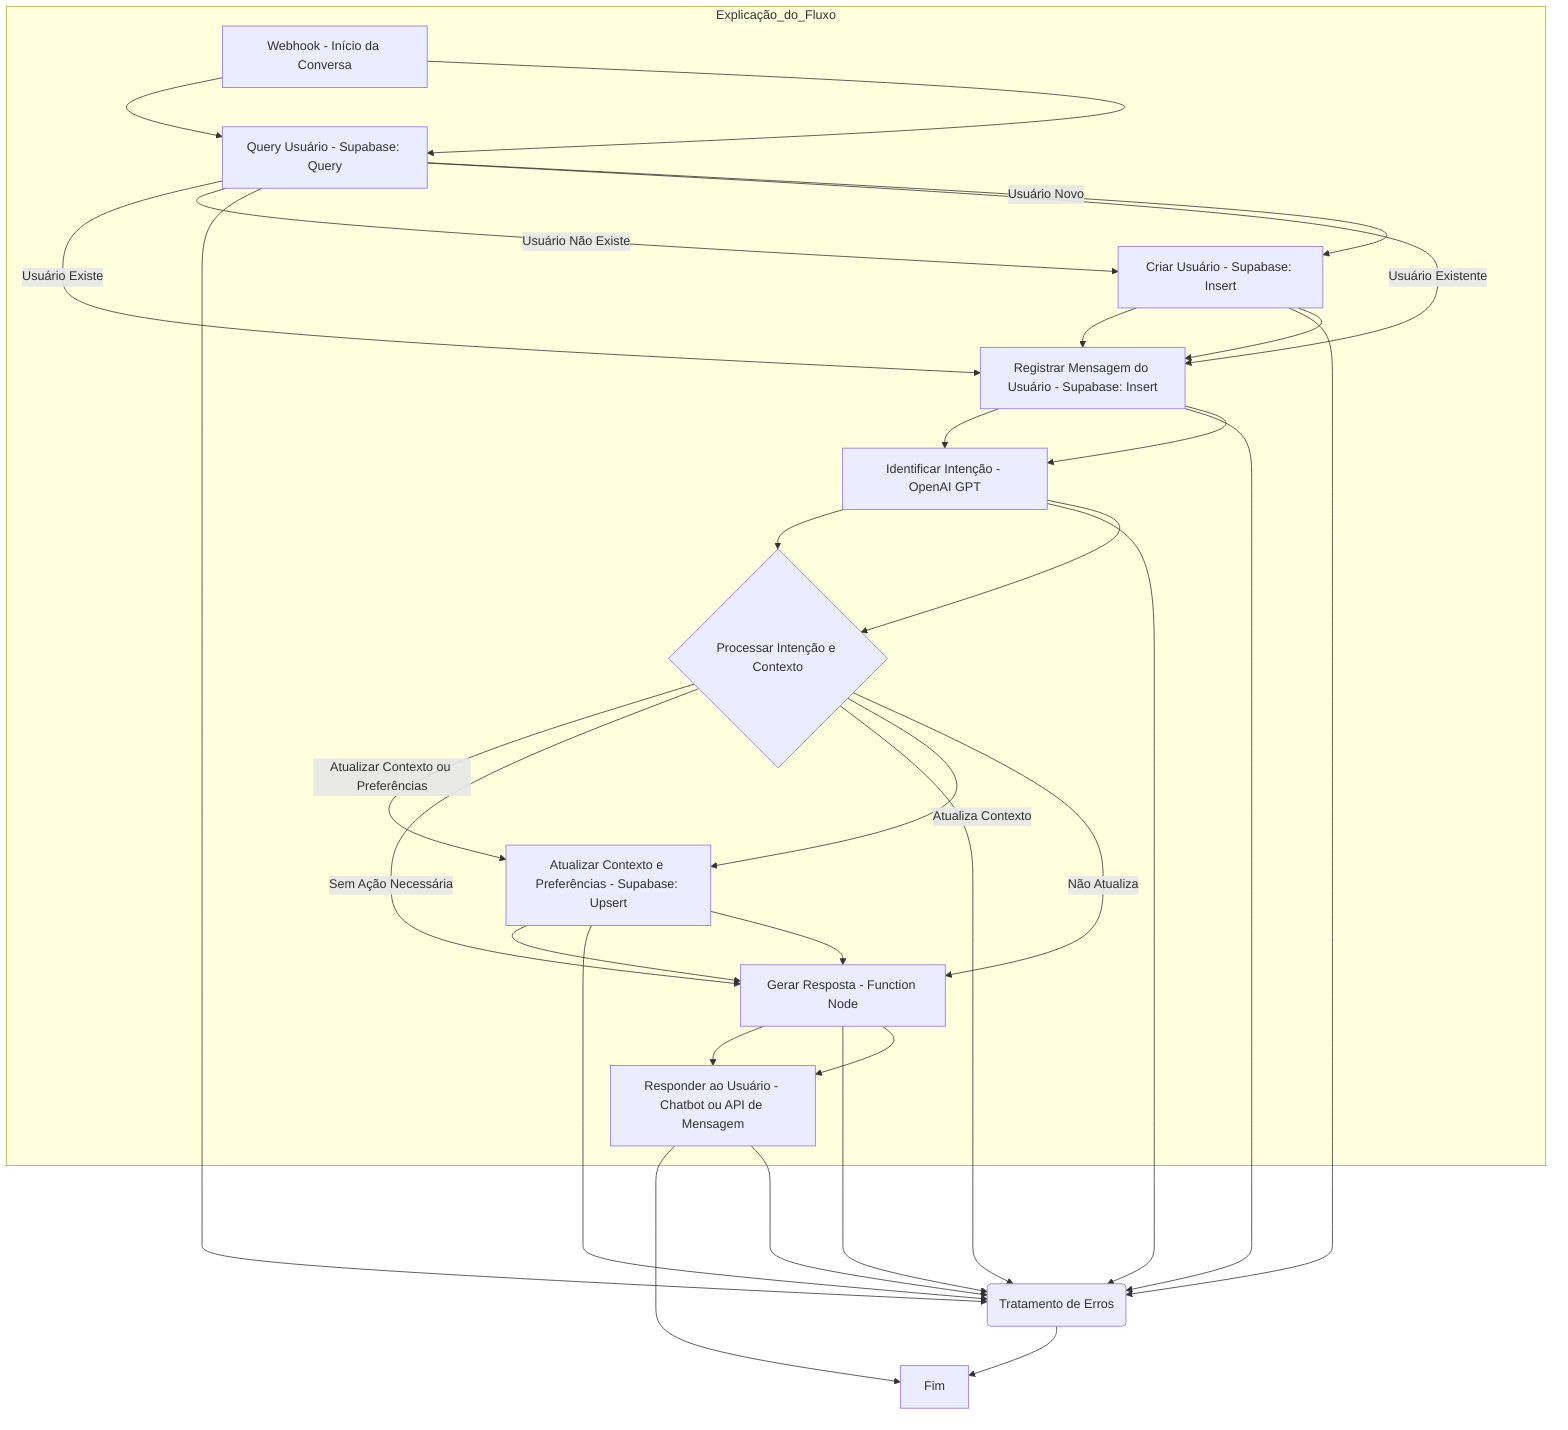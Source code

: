 graph TD
    %% INÍCIO DO FLUXO
    A[Webhook - Início da Conversa] --> B[Query Usuário - Supabase: Query]

    %% CHECAGEM DO USUÁRIO
    B -- Usuário Existe --> D[Registrar Mensagem do Usuário - Supabase: Insert]
    B -- Usuário Não Existe --> C[Criar Usuário - Supabase: Insert]

    %% REGISTRAR MENSAGEM
    C --> D
    D --> E[Identificar Intenção - OpenAI GPT]

    %% IDENTIFICAÇÃO DA INTENÇÃO
    E --> F{Processar Intenção e Contexto}

    %% PROCESSAR INTENÇÃO E CONTEXTO
    F -- Atualizar Contexto ou Preferências --> G[Atualizar Contexto e Preferências - Supabase: Upsert]
    F -- Sem Ação Necessária --> H[Gerar Resposta - Function Node]

    %% GERAR RESPOSTA
    G --> H
    H --> I[Responder ao Usuário - Chatbot ou API de Mensagem]
    I --> J[Fim]

    %% TRATAMENTO DE ERROS
    B ----> K(Tratamento de Erros)
    C ----> K
    D ----> K
    E ----> K
    F ----> K
    G ----> K
    H ----> K
    I ----> K
    K --> J

    %% DESCRIÇÃO DAS RELAÇÕES ENTRE OS NÓS
    %% Nota: A estrutura explica o caminho e a condição de cada nó.
    subgraph Explicação_do_Fluxo
        A --> B
        B -->|Usuário Existente| D
        B -->|Usuário Novo| C
        C --> D
        D --> E
        E --> F
        F -->|Atualiza Contexto| G
        F -->|Não Atualiza| H
        G --> H
        H --> I
    end